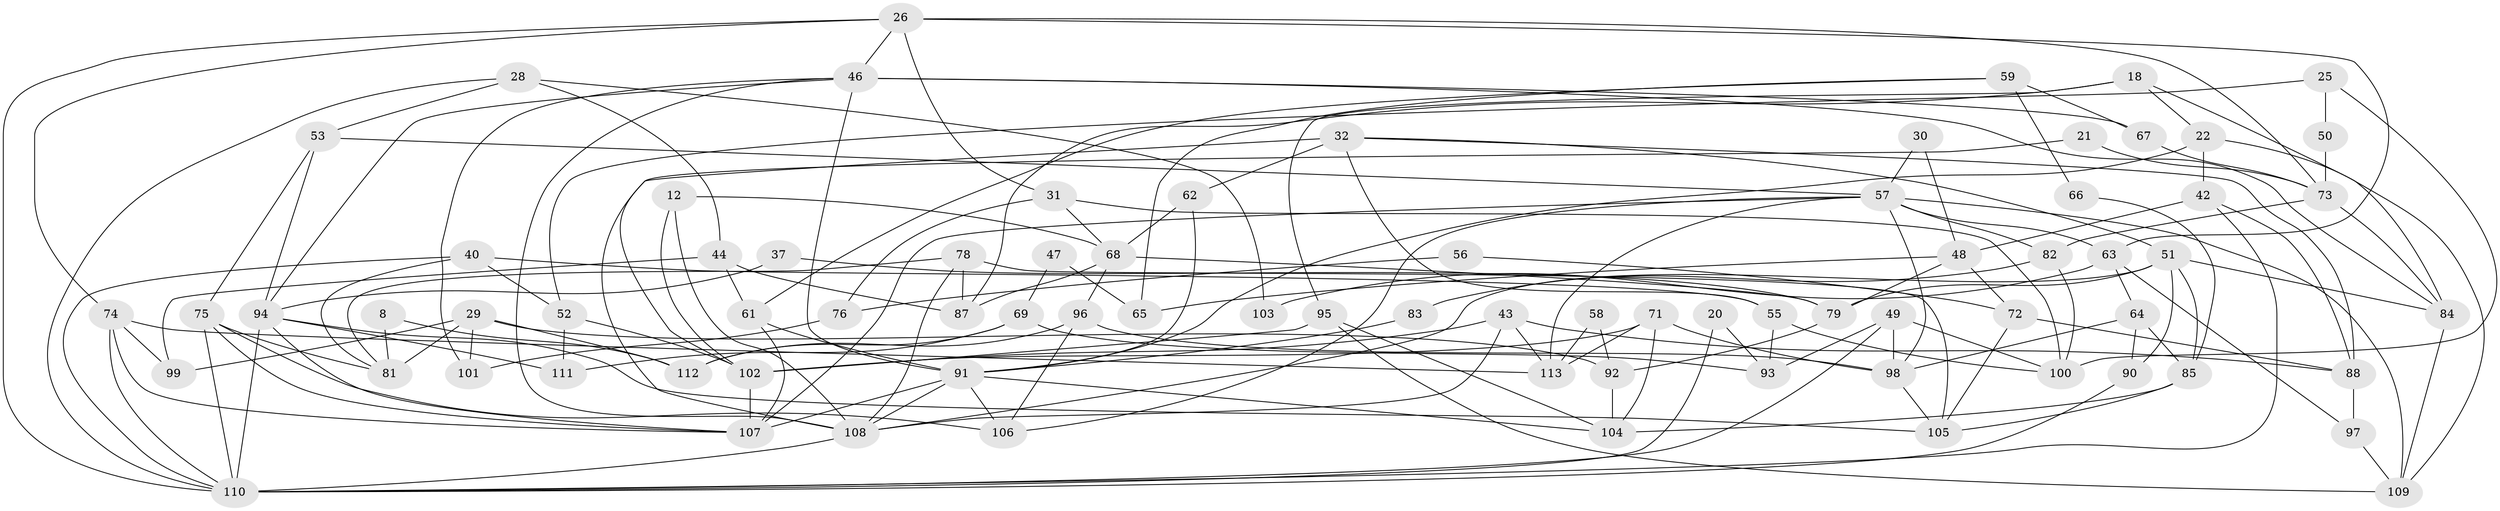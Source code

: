 // original degree distribution, {4: 0.3185840707964602, 3: 0.23893805309734514, 5: 0.20353982300884957, 2: 0.12389380530973451, 6: 0.07079646017699115, 7: 0.035398230088495575, 8: 0.008849557522123894}
// Generated by graph-tools (version 1.1) at 2025/52/03/04/25 21:52:34]
// undirected, 79 vertices, 170 edges
graph export_dot {
graph [start="1"]
  node [color=gray90,style=filled];
  8;
  12;
  18;
  20;
  21;
  22;
  25;
  26 [super="+14"];
  28;
  29 [super="+13"];
  30;
  31;
  32 [super="+1"];
  37;
  40;
  42;
  43;
  44;
  46 [super="+38+6"];
  47;
  48 [super="+3"];
  49;
  50;
  51 [super="+17"];
  52;
  53;
  55;
  56;
  57 [super="+2"];
  58;
  59;
  61;
  62 [super="+16"];
  63;
  64;
  65;
  66;
  67 [super="+39"];
  68 [super="+33"];
  69;
  71;
  72;
  73;
  74;
  75;
  76;
  78;
  79 [super="+11"];
  81 [super="+36"];
  82;
  83;
  84 [super="+19"];
  85;
  87;
  88;
  90;
  91 [super="+4+89"];
  92;
  93;
  94 [super="+77+60"];
  95 [super="+15"];
  96;
  97;
  98;
  99;
  100;
  101;
  102 [super="+45"];
  103;
  104;
  105 [super="+9"];
  106;
  107 [super="+23+70"];
  108 [super="+54"];
  109;
  110 [super="+35+41"];
  111;
  112;
  113 [super="+24"];
  8 -- 81;
  8 -- 112;
  12 -- 68 [weight=2];
  12 -- 102;
  12 -- 108;
  18 -- 22;
  18 -- 84;
  18 -- 87;
  18 -- 95;
  20 -- 110;
  20 -- 93;
  21 -- 108;
  21 -- 73;
  22 -- 109;
  22 -- 42;
  22 -- 91;
  25 -- 52;
  25 -- 100;
  25 -- 50;
  26 -- 73 [weight=2];
  26 -- 31 [weight=2];
  26 -- 74;
  26 -- 46 [weight=2];
  26 -- 110;
  26 -- 63;
  28 -- 53;
  28 -- 44;
  28 -- 103;
  28 -- 110;
  29 -- 99;
  29 -- 81;
  29 -- 112;
  29 -- 101;
  29 -- 92;
  30 -- 57;
  30 -- 48;
  31 -- 76;
  31 -- 100;
  31 -- 68;
  32 -- 55;
  32 -- 88;
  32 -- 102;
  32 -- 62;
  32 -- 51;
  37 -- 94;
  37 -- 79;
  40 -- 55;
  40 -- 52;
  40 -- 81;
  40 -- 110 [weight=2];
  42 -- 88;
  42 -- 48;
  42 -- 110;
  43 -- 88;
  43 -- 108;
  43 -- 102;
  43 -- 113;
  44 -- 87;
  44 -- 61;
  44 -- 99;
  46 -- 67 [weight=2];
  46 -- 101;
  46 -- 108;
  46 -- 94 [weight=2];
  46 -- 91 [weight=4];
  46 -- 84;
  47 -- 65;
  47 -- 69;
  48 -- 79;
  48 -- 65;
  48 -- 72;
  49 -- 98;
  49 -- 110;
  49 -- 93;
  49 -- 100;
  50 -- 73;
  51 -- 108;
  51 -- 84;
  51 -- 90;
  51 -- 85;
  51 -- 79 [weight=2];
  52 -- 111;
  52 -- 102;
  53 -- 57;
  53 -- 75;
  53 -- 94;
  55 -- 93;
  55 -- 100;
  56 -- 76;
  56 -- 72;
  57 -- 109;
  57 -- 63;
  57 -- 82;
  57 -- 98;
  57 -- 106;
  57 -- 107;
  57 -- 113;
  58 -- 92;
  58 -- 113;
  59 -- 61;
  59 -- 65;
  59 -- 66;
  59 -- 67 [weight=2];
  61 -- 91 [weight=2];
  61 -- 107;
  62 -- 91 [weight=2];
  62 -- 68 [weight=2];
  63 -- 64;
  63 -- 97;
  63 -- 103;
  64 -- 90;
  64 -- 85;
  64 -- 98;
  66 -- 85;
  67 -- 73;
  68 -- 96;
  68 -- 87;
  68 -- 79;
  69 -- 112;
  69 -- 111;
  69 -- 93;
  71 -- 98;
  71 -- 104;
  71 -- 102;
  71 -- 113;
  72 -- 105;
  72 -- 88;
  73 -- 82;
  73 -- 84;
  74 -- 113;
  74 -- 99;
  74 -- 110 [weight=2];
  74 -- 107;
  75 -- 81 [weight=2];
  75 -- 106;
  75 -- 107;
  75 -- 110;
  76 -- 101;
  78 -- 87;
  78 -- 81;
  78 -- 105;
  78 -- 108;
  79 -- 92;
  82 -- 100;
  82 -- 83;
  83 -- 91;
  84 -- 109;
  85 -- 104;
  85 -- 105;
  88 -- 97;
  90 -- 110;
  91 -- 108;
  91 -- 106;
  91 -- 104;
  91 -- 107;
  92 -- 104;
  94 -- 111;
  94 -- 105;
  94 -- 110 [weight=2];
  94 -- 107;
  95 -- 104;
  95 -- 109;
  95 -- 102;
  96 -- 106;
  96 -- 98;
  96 -- 112;
  97 -- 109;
  98 -- 105;
  102 -- 107 [weight=2];
  108 -- 110;
}
